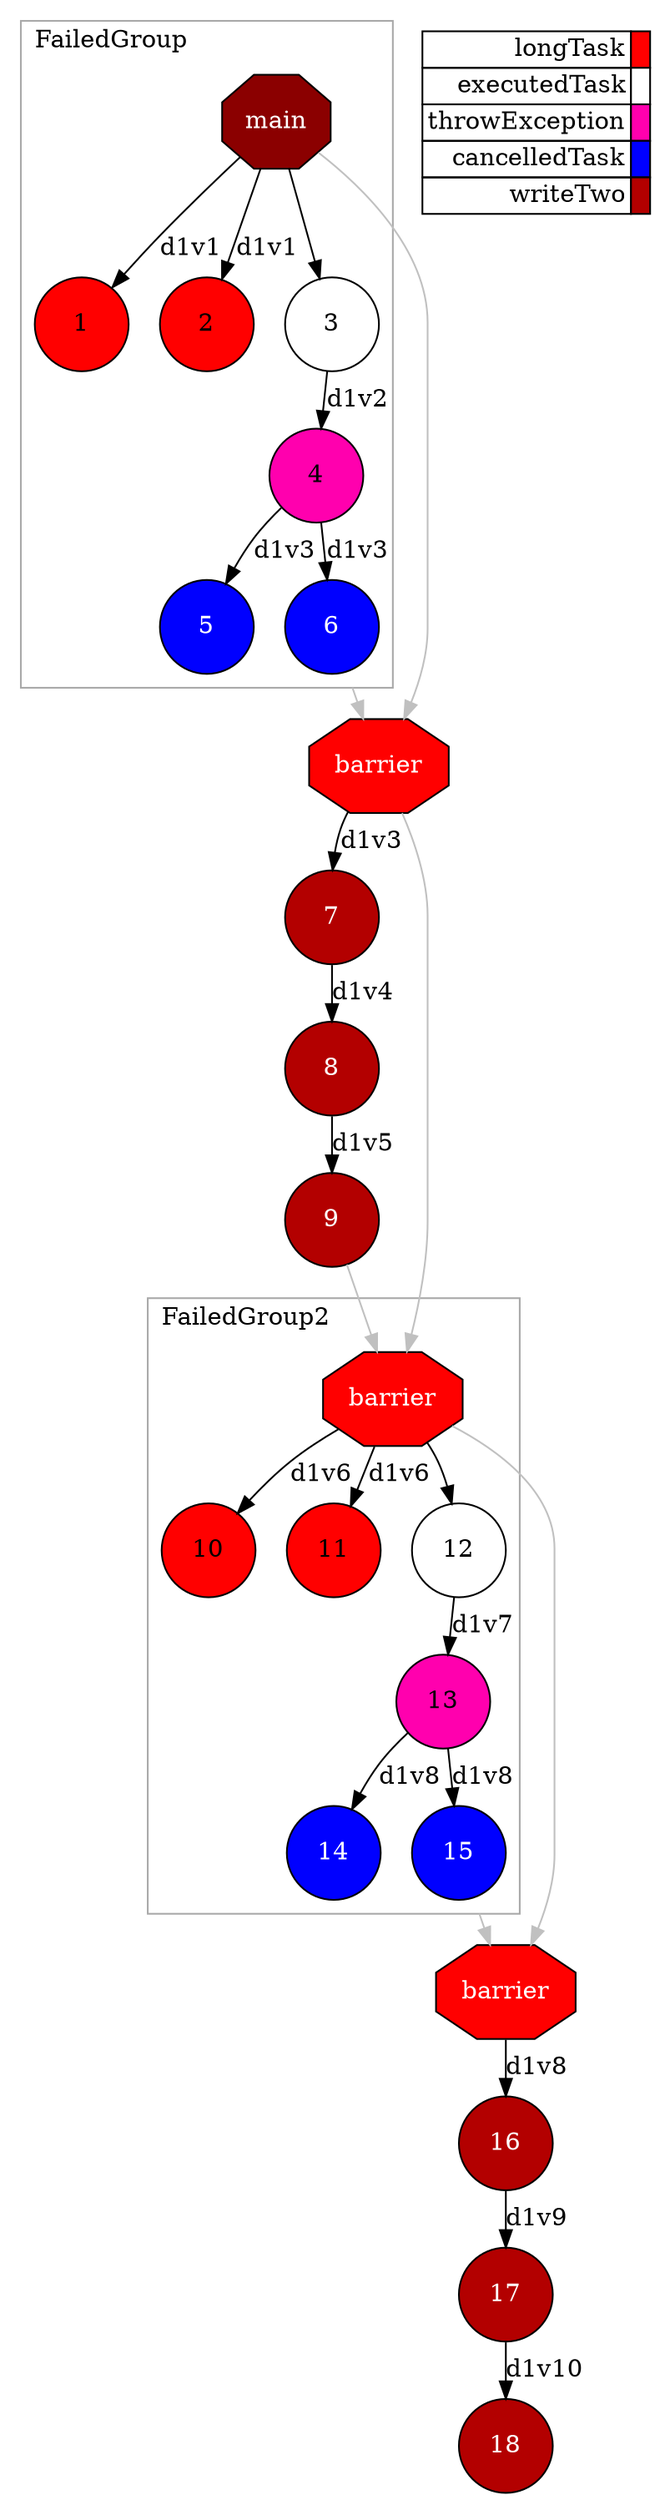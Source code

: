 digraph {
  newrank=true;
  rankdir=TB;
  labeljust="l";
  compound= true;
  subgraph dependence_graph {
    ranksep=0.20;
    node[height=0.75];

Synchro0[label="main", shape=octagon, style=filled fillcolor="#8B0000" fontcolor="#FFFFFF"];
subgraph clusterTasksFailedGroup {
shape=rect;
node[height=0.75];
color="#A9A9A9";
label="FailedGroup";

1[shape=circle, style=filled fillcolor="#ff0000" fontcolor="#000000"];
Synchro0 -> 1 [label="d1v1"];
2[shape=circle, style=filled fillcolor="#ff0000" fontcolor="#000000"];
Synchro0 -> 2 [label="d1v1"];
3[shape=circle, style=filled fillcolor="#ffffff" fontcolor="#000000"];
Synchro0 -> 3;
4[shape=circle, style=filled fillcolor="#ff00ae" fontcolor="#000000"];
3 -> 4 [label="d1v2"];
5[shape=circle, style=filled fillcolor="#0000ff" fontcolor="#ffffff"];
4 -> 5 [label="d1v3"];
6[shape=circle, style=filled fillcolor="#0000ff" fontcolor="#ffffff"];
4 -> 6 [label="d1v3"];
}

Synchro1[label="barrier", shape=octagon, style=filled fillcolor="#ff0000" fontcolor="#FFFFFF"];
Synchro0 -> Synchro1 [color=grey];
6 -> Synchro1 [color=grey][ ltail="clusterTasksFailedGroup" ];
7[shape=circle, style=filled fillcolor="#b30000" fontcolor="#ffffff"];
Synchro1 -> 7 [label="d1v3"];
8[shape=circle, style=filled fillcolor="#b30000" fontcolor="#ffffff"];
7 -> 8 [label="d1v4"];
9[shape=circle, style=filled fillcolor="#b30000" fontcolor="#ffffff"];
8 -> 9 [label="d1v5"];
Synchro2[label="barrier", shape=octagon, style=filled fillcolor="#ff0000" fontcolor="#FFFFFF"];
Synchro1 -> Synchro2 [color=grey];
9 -> Synchro2 [color=grey];
subgraph clusterTasksFailedGroup2 {
shape=rect;
node[height=0.75];
color="#A9A9A9";
label="FailedGroup2";

10[shape=circle, style=filled fillcolor="#ff0000" fontcolor="#000000"];
Synchro2 -> 10 [label="d1v6"];
11[shape=circle, style=filled fillcolor="#ff0000" fontcolor="#000000"];
Synchro2 -> 11 [label="d1v6"];
12[shape=circle, style=filled fillcolor="#ffffff" fontcolor="#000000"];
Synchro2 -> 12;
13[shape=circle, style=filled fillcolor="#ff00ae" fontcolor="#000000"];
12 -> 13 [label="d1v7"];
14[shape=circle, style=filled fillcolor="#0000ff" fontcolor="#ffffff"];
13 -> 14 [label="d1v8"];
15[shape=circle, style=filled fillcolor="#0000ff" fontcolor="#ffffff"];
13 -> 15 [label="d1v8"];
}

Synchro3[label="barrier", shape=octagon, style=filled fillcolor="#ff0000" fontcolor="#FFFFFF"];
Synchro2 -> Synchro3 [color=grey];
15 -> Synchro3 [color=grey][ ltail="clusterTasksFailedGroup2" ];
16[shape=circle, style=filled fillcolor="#b30000" fontcolor="#ffffff"];
Synchro3 -> 16 [label="d1v8"];
17[shape=circle, style=filled fillcolor="#b30000" fontcolor="#ffffff"];
16 -> 17 [label="d1v9"];
18[shape=circle, style=filled fillcolor="#b30000" fontcolor="#ffffff"];
17 -> 18 [label="d1v10"];  }
  subgraph legend {
    rank=sink;
    node [shape=plaintext, height=0.75];
    ranksep=0.20;
    label = "Legend";
    key [label=<
      <table border="0" cellpadding="2" cellspacing="0" cellborder="1">
<tr>
<td align="right">longTask</td>
<td bgcolor="#ff0000">&nbsp;</td>
</tr>
<tr>
<td align="right">executedTask</td>
<td bgcolor="#ffffff">&nbsp;</td>
</tr>
<tr>
<td align="right">throwException</td>
<td bgcolor="#ff00ae">&nbsp;</td>
</tr>
<tr>
<td align="right">cancelledTask</td>
<td bgcolor="#0000ff">&nbsp;</td>
</tr>
<tr>
<td align="right">writeTwo</td>
<td bgcolor="#b30000">&nbsp;</td>
</tr>
      </table>
    >]
  }
}
